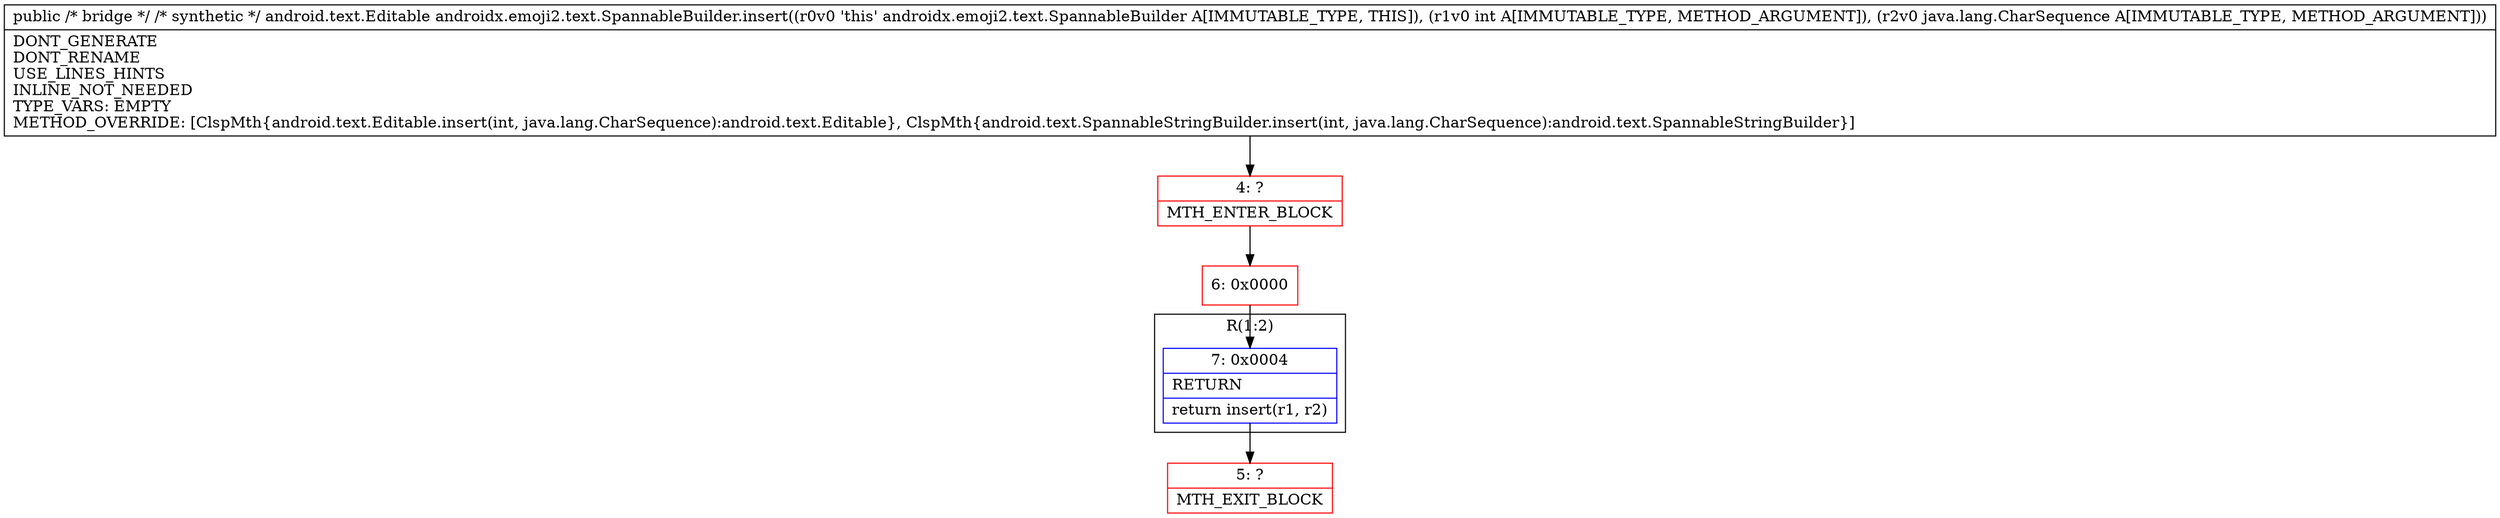 digraph "CFG forandroidx.emoji2.text.SpannableBuilder.insert(ILjava\/lang\/CharSequence;)Landroid\/text\/Editable;" {
subgraph cluster_Region_401538677 {
label = "R(1:2)";
node [shape=record,color=blue];
Node_7 [shape=record,label="{7\:\ 0x0004|RETURN\l|return insert(r1, r2)\l}"];
}
Node_4 [shape=record,color=red,label="{4\:\ ?|MTH_ENTER_BLOCK\l}"];
Node_6 [shape=record,color=red,label="{6\:\ 0x0000}"];
Node_5 [shape=record,color=red,label="{5\:\ ?|MTH_EXIT_BLOCK\l}"];
MethodNode[shape=record,label="{public \/* bridge *\/ \/* synthetic *\/ android.text.Editable androidx.emoji2.text.SpannableBuilder.insert((r0v0 'this' androidx.emoji2.text.SpannableBuilder A[IMMUTABLE_TYPE, THIS]), (r1v0 int A[IMMUTABLE_TYPE, METHOD_ARGUMENT]), (r2v0 java.lang.CharSequence A[IMMUTABLE_TYPE, METHOD_ARGUMENT]))  | DONT_GENERATE\lDONT_RENAME\lUSE_LINES_HINTS\lINLINE_NOT_NEEDED\lTYPE_VARS: EMPTY\lMETHOD_OVERRIDE: [ClspMth\{android.text.Editable.insert(int, java.lang.CharSequence):android.text.Editable\}, ClspMth\{android.text.SpannableStringBuilder.insert(int, java.lang.CharSequence):android.text.SpannableStringBuilder\}]\l}"];
MethodNode -> Node_4;Node_7 -> Node_5;
Node_4 -> Node_6;
Node_6 -> Node_7;
}

